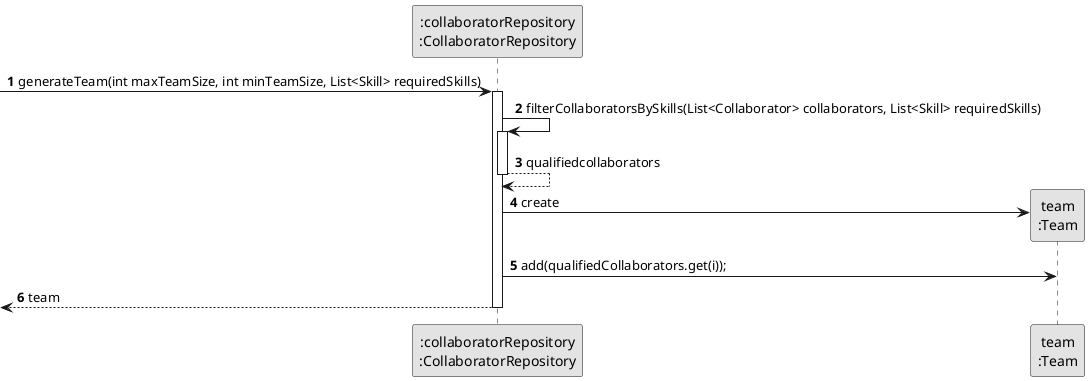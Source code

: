 @startuml
skinparam monochrome true
skinparam packageStyle rectangle
skinparam shadowing false

autonumber

'hide footbox
participant ":collaboratorRepository\n:CollaboratorRepository" as CR
participant "team\n:Team" as EQUIPA



            -> CR: generateTeam(int maxTeamSize, int minTeamSize, List<Skill> requiredSkills)
                        activate CR

                            CR -> CR: filterCollaboratorsBySkills(List<Collaborator> collaborators, List<Skill> requiredSkills)
                            activate CR

                            CR --> CR: qualifiedcollaborators
                            deactivate CR

                            CR -> EQUIPA**: create

                            CR -> EQUIPA: add(qualifiedCollaborators.get(i));

                        <-- CR : team
                        deactivate CR
@enduml